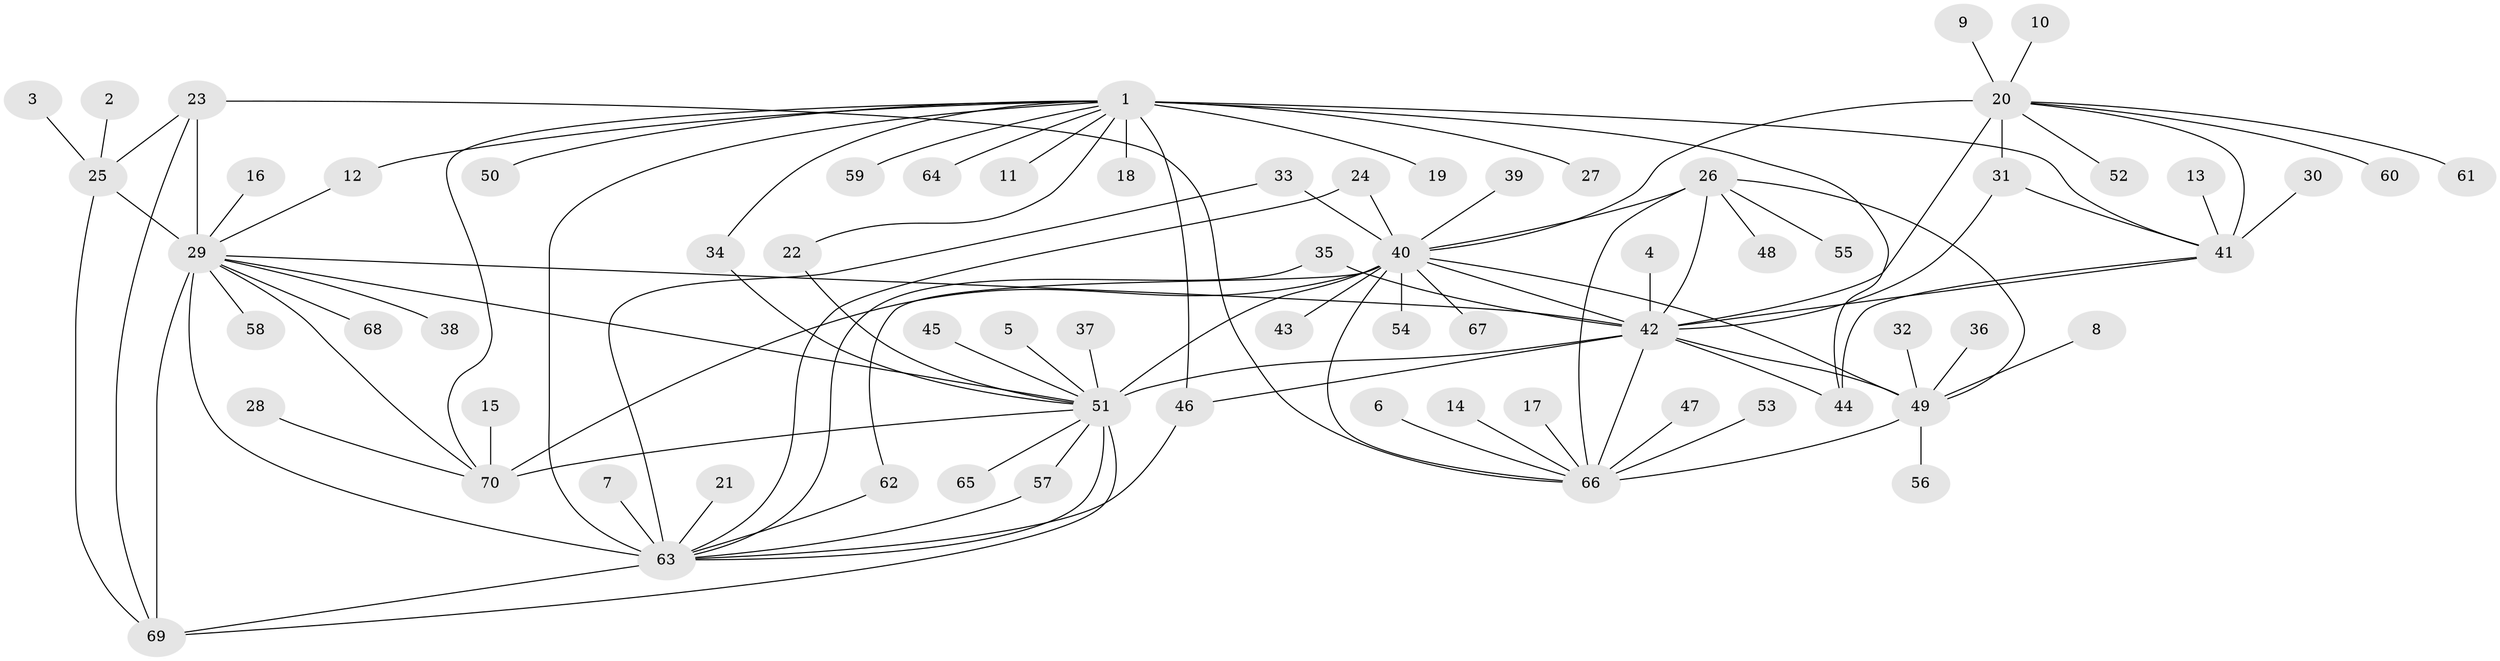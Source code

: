 // original degree distribution, {8: 0.05, 7: 0.04285714285714286, 16: 0.007142857142857143, 12: 0.03571428571428571, 10: 0.05, 11: 0.02857142857142857, 6: 0.014285714285714285, 9: 0.014285714285714285, 14: 0.007142857142857143, 1: 0.5071428571428571, 3: 0.03571428571428571, 2: 0.19285714285714287, 5: 0.014285714285714285}
// Generated by graph-tools (version 1.1) at 2025/50/03/09/25 03:50:38]
// undirected, 70 vertices, 104 edges
graph export_dot {
graph [start="1"]
  node [color=gray90,style=filled];
  1;
  2;
  3;
  4;
  5;
  6;
  7;
  8;
  9;
  10;
  11;
  12;
  13;
  14;
  15;
  16;
  17;
  18;
  19;
  20;
  21;
  22;
  23;
  24;
  25;
  26;
  27;
  28;
  29;
  30;
  31;
  32;
  33;
  34;
  35;
  36;
  37;
  38;
  39;
  40;
  41;
  42;
  43;
  44;
  45;
  46;
  47;
  48;
  49;
  50;
  51;
  52;
  53;
  54;
  55;
  56;
  57;
  58;
  59;
  60;
  61;
  62;
  63;
  64;
  65;
  66;
  67;
  68;
  69;
  70;
  1 -- 11 [weight=1.0];
  1 -- 12 [weight=1.0];
  1 -- 18 [weight=1.0];
  1 -- 19 [weight=1.0];
  1 -- 22 [weight=1.0];
  1 -- 27 [weight=1.0];
  1 -- 34 [weight=1.0];
  1 -- 41 [weight=1.0];
  1 -- 44 [weight=1.0];
  1 -- 46 [weight=8.0];
  1 -- 50 [weight=1.0];
  1 -- 59 [weight=1.0];
  1 -- 63 [weight=4.0];
  1 -- 64 [weight=1.0];
  1 -- 70 [weight=1.0];
  2 -- 25 [weight=1.0];
  3 -- 25 [weight=1.0];
  4 -- 42 [weight=1.0];
  5 -- 51 [weight=1.0];
  6 -- 66 [weight=1.0];
  7 -- 63 [weight=1.0];
  8 -- 49 [weight=1.0];
  9 -- 20 [weight=1.0];
  10 -- 20 [weight=1.0];
  12 -- 29 [weight=1.0];
  13 -- 41 [weight=1.0];
  14 -- 66 [weight=1.0];
  15 -- 70 [weight=1.0];
  16 -- 29 [weight=1.0];
  17 -- 66 [weight=1.0];
  20 -- 31 [weight=4.0];
  20 -- 40 [weight=1.0];
  20 -- 41 [weight=4.0];
  20 -- 42 [weight=4.0];
  20 -- 52 [weight=1.0];
  20 -- 60 [weight=1.0];
  20 -- 61 [weight=1.0];
  21 -- 63 [weight=1.0];
  22 -- 51 [weight=1.0];
  23 -- 25 [weight=1.0];
  23 -- 29 [weight=4.0];
  23 -- 66 [weight=1.0];
  23 -- 69 [weight=1.0];
  24 -- 40 [weight=1.0];
  24 -- 63 [weight=1.0];
  25 -- 29 [weight=4.0];
  25 -- 69 [weight=1.0];
  26 -- 40 [weight=1.0];
  26 -- 42 [weight=1.0];
  26 -- 48 [weight=1.0];
  26 -- 49 [weight=1.0];
  26 -- 55 [weight=1.0];
  26 -- 66 [weight=3.0];
  28 -- 70 [weight=1.0];
  29 -- 38 [weight=1.0];
  29 -- 42 [weight=2.0];
  29 -- 51 [weight=1.0];
  29 -- 58 [weight=1.0];
  29 -- 63 [weight=1.0];
  29 -- 68 [weight=1.0];
  29 -- 69 [weight=4.0];
  29 -- 70 [weight=1.0];
  30 -- 41 [weight=1.0];
  31 -- 41 [weight=1.0];
  31 -- 42 [weight=1.0];
  32 -- 49 [weight=1.0];
  33 -- 40 [weight=1.0];
  33 -- 63 [weight=1.0];
  34 -- 51 [weight=1.0];
  35 -- 42 [weight=1.0];
  35 -- 63 [weight=1.0];
  36 -- 49 [weight=1.0];
  37 -- 51 [weight=1.0];
  39 -- 40 [weight=1.0];
  40 -- 42 [weight=1.0];
  40 -- 43 [weight=1.0];
  40 -- 49 [weight=1.0];
  40 -- 51 [weight=8.0];
  40 -- 54 [weight=1.0];
  40 -- 62 [weight=1.0];
  40 -- 66 [weight=3.0];
  40 -- 67 [weight=1.0];
  40 -- 70 [weight=4.0];
  41 -- 42 [weight=1.0];
  41 -- 44 [weight=1.0];
  42 -- 44 [weight=2.0];
  42 -- 46 [weight=2.0];
  42 -- 49 [weight=1.0];
  42 -- 51 [weight=1.0];
  42 -- 66 [weight=3.0];
  45 -- 51 [weight=1.0];
  46 -- 63 [weight=2.0];
  47 -- 66 [weight=1.0];
  49 -- 56 [weight=1.0];
  49 -- 66 [weight=3.0];
  51 -- 57 [weight=1.0];
  51 -- 63 [weight=1.0];
  51 -- 65 [weight=1.0];
  51 -- 69 [weight=1.0];
  51 -- 70 [weight=2.0];
  53 -- 66 [weight=1.0];
  57 -- 63 [weight=1.0];
  62 -- 63 [weight=1.0];
  63 -- 69 [weight=2.0];
}
